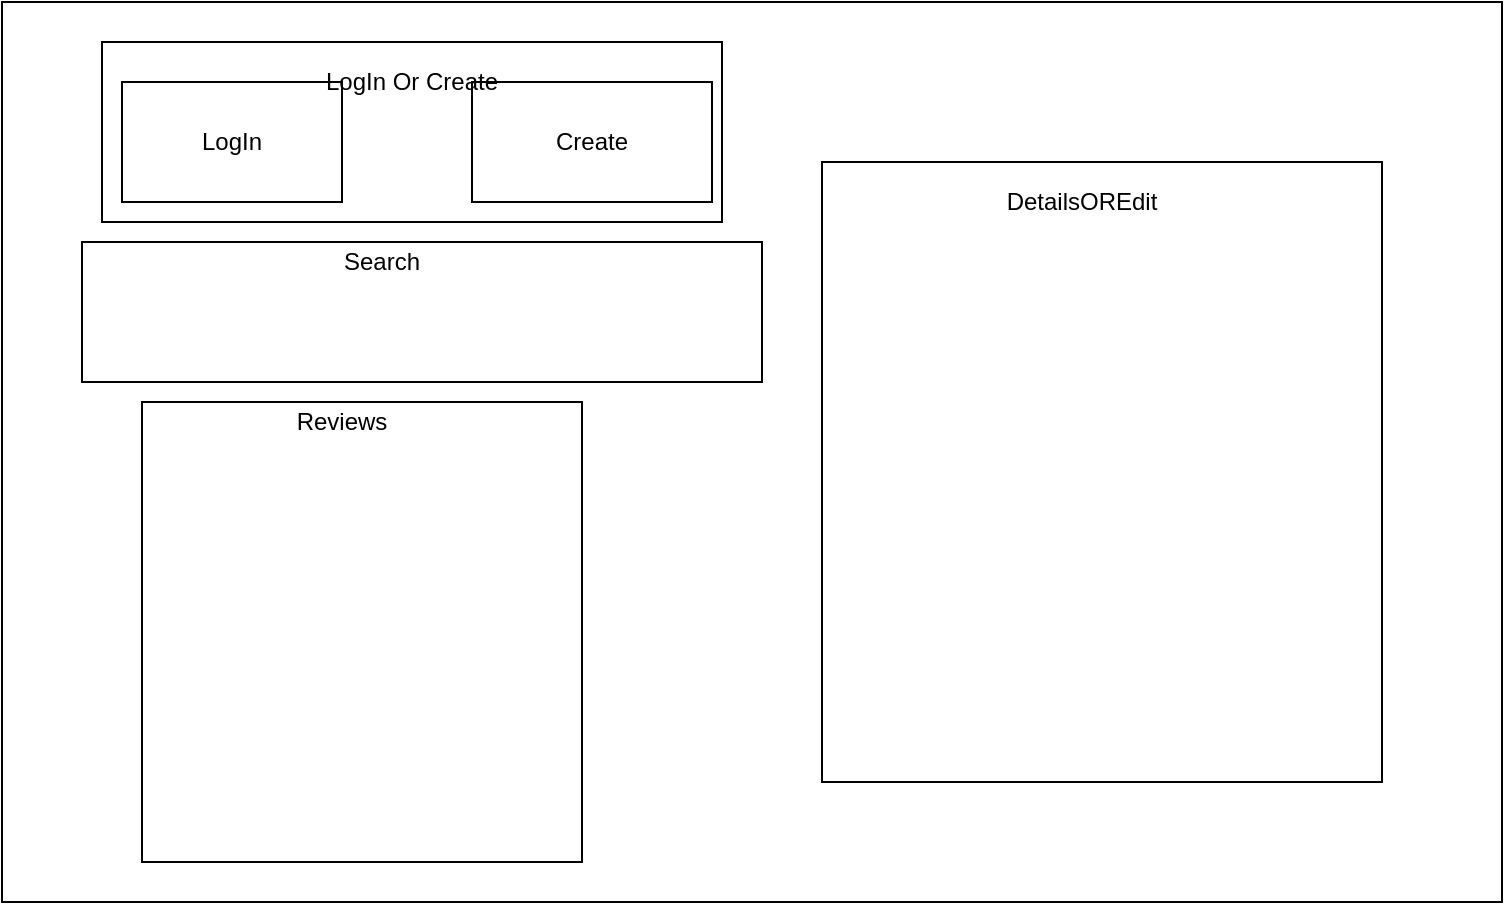 <mxfile version="14.9.2" type="github">
  <diagram id="6_2mnY0ptDNMbGQ0N69w" name="Page-1">
    <mxGraphModel dx="1102" dy="582" grid="1" gridSize="10" guides="1" tooltips="1" connect="1" arrows="1" fold="1" page="1" pageScale="1" pageWidth="850" pageHeight="1100" math="0" shadow="0">
      <root>
        <mxCell id="0" />
        <mxCell id="1" parent="0" />
        <mxCell id="cdzFtAArv54lbndmP12y-1" value="" style="rounded=0;whiteSpace=wrap;html=1;" vertex="1" parent="1">
          <mxGeometry x="70" y="100" width="750" height="450" as="geometry" />
        </mxCell>
        <mxCell id="cdzFtAArv54lbndmP12y-4" value="" style="rounded=0;whiteSpace=wrap;html=1;" vertex="1" parent="1">
          <mxGeometry x="120" y="120" width="310" height="90" as="geometry" />
        </mxCell>
        <mxCell id="cdzFtAArv54lbndmP12y-2" value="LogIn" style="rounded=0;whiteSpace=wrap;html=1;" vertex="1" parent="1">
          <mxGeometry x="130" y="140" width="110" height="60" as="geometry" />
        </mxCell>
        <mxCell id="cdzFtAArv54lbndmP12y-3" value="" style="rounded=0;whiteSpace=wrap;html=1;" vertex="1" parent="1">
          <mxGeometry x="140" y="300" width="220" height="230" as="geometry" />
        </mxCell>
        <mxCell id="cdzFtAArv54lbndmP12y-6" value="Create" style="rounded=0;whiteSpace=wrap;html=1;" vertex="1" parent="1">
          <mxGeometry x="305" y="140" width="120" height="60" as="geometry" />
        </mxCell>
        <mxCell id="cdzFtAArv54lbndmP12y-5" value="LogIn Or Create" style="text;html=1;strokeColor=none;fillColor=none;align=center;verticalAlign=middle;whiteSpace=wrap;rounded=0;" vertex="1" parent="1">
          <mxGeometry x="230" y="130" width="90" height="20" as="geometry" />
        </mxCell>
        <mxCell id="cdzFtAArv54lbndmP12y-7" value="Reviews" style="text;html=1;strokeColor=none;fillColor=none;align=center;verticalAlign=middle;whiteSpace=wrap;rounded=0;" vertex="1" parent="1">
          <mxGeometry x="220" y="300" width="40" height="20" as="geometry" />
        </mxCell>
        <mxCell id="cdzFtAArv54lbndmP12y-8" value="" style="rounded=0;whiteSpace=wrap;html=1;" vertex="1" parent="1">
          <mxGeometry x="110" y="220" width="340" height="70" as="geometry" />
        </mxCell>
        <mxCell id="cdzFtAArv54lbndmP12y-9" value="Search" style="text;html=1;strokeColor=none;fillColor=none;align=center;verticalAlign=middle;whiteSpace=wrap;rounded=0;" vertex="1" parent="1">
          <mxGeometry x="240" y="220" width="40" height="20" as="geometry" />
        </mxCell>
        <mxCell id="cdzFtAArv54lbndmP12y-10" value="" style="rounded=0;whiteSpace=wrap;html=1;" vertex="1" parent="1">
          <mxGeometry x="480" y="180" width="280" height="310" as="geometry" />
        </mxCell>
        <mxCell id="cdzFtAArv54lbndmP12y-11" value="DetailsOREdit" style="text;html=1;strokeColor=none;fillColor=none;align=center;verticalAlign=middle;whiteSpace=wrap;rounded=0;" vertex="1" parent="1">
          <mxGeometry x="590" y="190" width="40" height="20" as="geometry" />
        </mxCell>
      </root>
    </mxGraphModel>
  </diagram>
</mxfile>
